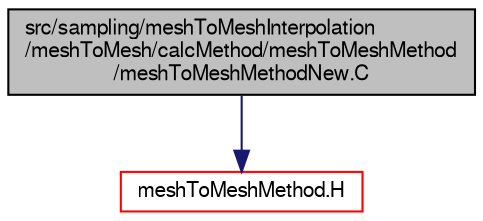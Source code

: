 digraph "src/sampling/meshToMeshInterpolation/meshToMesh/calcMethod/meshToMeshMethod/meshToMeshMethodNew.C"
{
  bgcolor="transparent";
  edge [fontname="FreeSans",fontsize="10",labelfontname="FreeSans",labelfontsize="10"];
  node [fontname="FreeSans",fontsize="10",shape=record];
  Node1 [label="src/sampling/meshToMeshInterpolation\l/meshToMesh/calcMethod/meshToMeshMethod\l/meshToMeshMethodNew.C",height=0.2,width=0.4,color="black", fillcolor="grey75", style="filled" fontcolor="black"];
  Node1 -> Node2 [color="midnightblue",fontsize="10",style="solid",fontname="FreeSans"];
  Node2 [label="meshToMeshMethod.H",height=0.2,width=0.4,color="red",URL="$a09165.html"];
}
